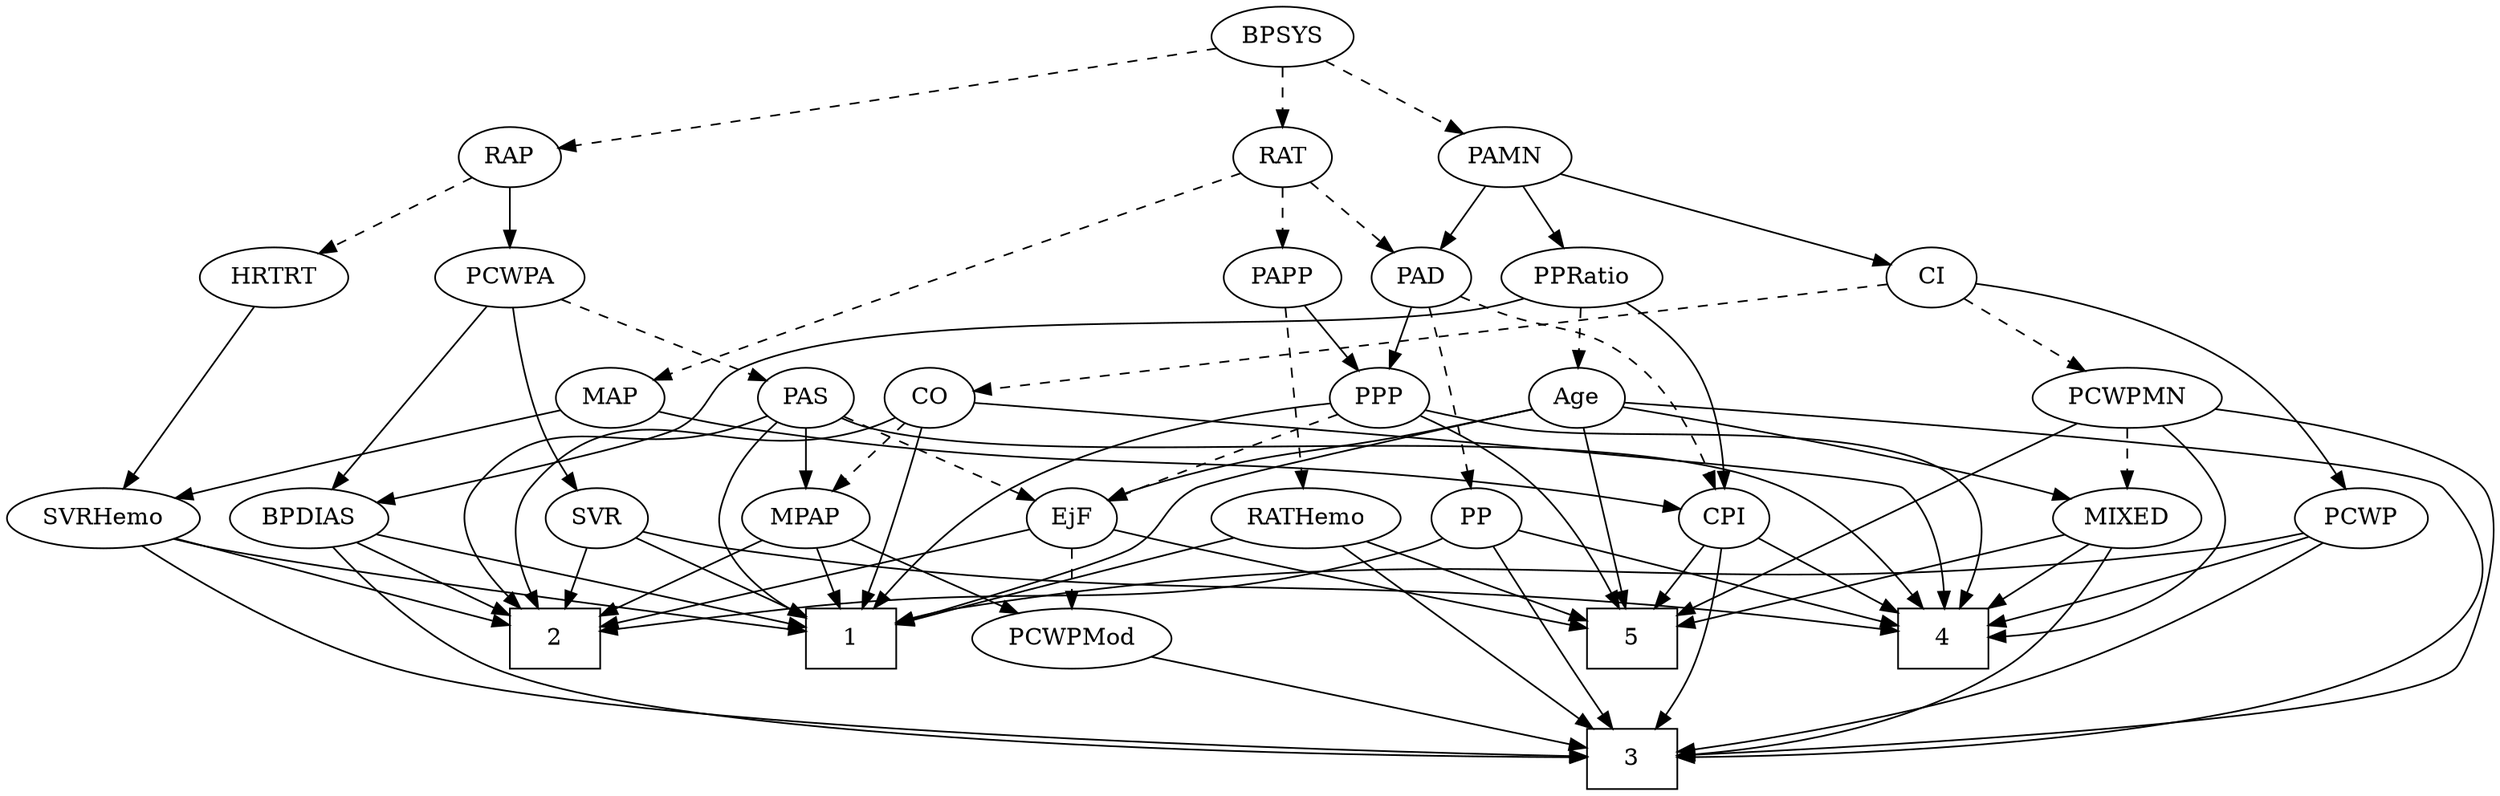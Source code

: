 strict digraph {
	graph [bb="0,0,1367.3,468"];
	node [label="\N"];
	1	[height=0.5,
		pos="963.22,90",
		shape=box,
		width=0.75];
	2	[height=0.5,
		pos="762.22,90",
		shape=box,
		width=0.75];
	3	[height=0.5,
		pos="427.22,18",
		shape=box,
		width=0.75];
	4	[height=0.5,
		pos="410.22,90",
		shape=box,
		width=0.75];
	5	[height=0.5,
		pos="212.22,90",
		shape=box,
		width=0.75];
	Age	[height=0.5,
		pos="393.22,234",
		width=0.75];
	Age -> 1	[pos="e,949.21,108.06 419.77,229.92 449.74,226.46 499.97,220.71 543.22,216 619.63,207.67 819.19,215.78 887.22,180 890.93,178.05 921.48,\
141.58 942.69,115.94",
		style=solid];
	Age -> 3	[pos="e,400.13,19.606 366.47,231.21 284.68,225.46 42.061,206.31 19.219,180 8.7292,167.92 11.925,158.24 19.219,144 44.187,95.257 68.717,\
93.186 119.22,72 211.49,33.289 330.67,22.847 390.09,20.034",
		style=solid];
	Age -> 5	[pos="e,202.57,108.27 366.96,229.79 318.65,223.28 218.73,206.83 198.22,180 184.71,162.33 190.53,136.83 198.37,117.65",
		style=solid];
	EjF	[height=0.5,
		pos="613.22,162",
		width=0.75];
	Age -> EjF	[pos="e,592.14,173.64 418.33,227.13 454.15,218.45 521.7,200.95 577.22,180 579.06,179.3 580.94,178.55 582.82,177.77",
		style=solid];
	MIXED	[height=0.5,
		pos="68.219,162",
		width=1.1193];
	Age -> MIXED	[pos="e,103.8,170.66 367.99,227.57 313.26,215.78 183,187.72 113.59,172.77",
		style=solid];
	EjF -> 2	[pos="e,735.1,103.74 634.57,150.97 658.35,139.8 697.22,121.54 725.83,108.1",
		style=solid];
	EjF -> 5	[pos="e,239.44,93.893 592.7,150.03 587.74,147.74 582.38,145.56 577.22,144 516.27,125.63 329.83,103.83 249.59,95.002",
		style=solid];
	PCWPMod	[height=0.5,
		pos="613.22,90",
		width=1.4443];
	EjF -> PCWPMod	[pos="e,613.22,108.1 613.22,143.7 613.22,135.98 613.22,126.71 613.22,118.11",
		style=dashed];
	RAP	[height=0.5,
		pos="858.22,378",
		width=0.77632];
	PCWPA	[height=0.5,
		pos="858.22,306",
		width=1.1555];
	RAP -> PCWPA	[pos="e,858.22,324.1 858.22,359.7 858.22,351.98 858.22,342.71 858.22,334.11",
		style=solid];
	HRTRT	[height=0.5,
		pos="983.22,306",
		width=1.1013];
	RAP -> HRTRT	[pos="e,959.01,320.56 878.58,365.6 897.92,354.77 927.32,338.3 950.04,325.58",
		style=dashed];
	MIXED -> 3	[pos="e,399.85,20.516 82.639,145.1 101.92,124.86 138.13,90.338 176.22,72 246.84,38.002 338.98,25.701 389.68,21.332",
		style=solid];
	MIXED -> 4	[pos="e,382.98,94.869 99.444,150.45 106.86,148.15 114.78,145.85 122.22,144 211.22,121.89 317.78,104.63 372.97,96.355",
		style=solid];
	MIXED -> 5	[pos="e,185,104.23 94.631,148.16 117.38,137.1 150.45,121.03 175.73,108.74",
		style=solid];
	MPAP	[height=0.5,
		pos="731.22,162",
		width=0.97491];
	MPAP -> 1	[pos="e,935.88,99.25 760.6,152.13 802.75,139.42 880.33,116.01 926.29,102.14",
		style=solid];
	MPAP -> 2	[pos="e,754.57,108.28 738.72,144.05 742.25,136.09 746.54,126.41 750.48,117.51",
		style=solid];
	MPAP -> PCWPMod	[pos="e,638.17,105.8 709.02,147.83 691.54,137.46 666.88,122.83 646.95,111.01",
		style=solid];
	BPSYS	[height=0.5,
		pos="662.22,450",
		width=1.0471];
	BPSYS -> RAP	[pos="e,834.24,387.56 691.56,438.52 727.25,425.78 787.33,404.32 824.78,390.94",
		style=dashed];
	PAMN	[height=0.5,
		pos="491.22,378",
		width=1.011];
	BPSYS -> PAMN	[pos="e,518.5,390.17 634.36,437.6 605.38,425.73 559.84,407.09 527.93,394.03",
		style=dashed];
	RAT	[height=0.5,
		pos="662.22,378",
		width=0.75827];
	BPSYS -> RAT	[pos="e,662.22,396.1 662.22,431.7 662.22,423.98 662.22,414.71 662.22,406.11",
		style=dashed];
	PAD	[height=0.5,
		pos="534.22,306",
		width=0.79437];
	CPI	[height=0.5,
		pos="267.22,162",
		width=0.75];
	PAD -> CPI	[pos="e,287.86,173.63 524.07,289.16 510.29,268.99 483.73,234.53 452.22,216 393.5,181.46 367.47,202.66 303.22,180 301.31,179.33 299.37,\
178.59 297.43,177.8",
		style=dashed];
	PP	[height=0.5,
		pos="541.22,162",
		width=0.75];
	PAD -> PP	[pos="e,540.37,180.19 535.06,287.87 536.26,263.67 538.45,219.21 539.87,190.39",
		style=dashed];
	PPP	[height=0.5,
		pos="579.22,234",
		width=0.75];
	PAD -> PPP	[pos="e,569.05,250.82 544.43,289.12 550.07,280.34 557.19,269.26 563.52,259.42",
		style=solid];
	CO	[height=0.5,
		pos="651.22,234",
		width=0.75];
	CO -> 1	[pos="e,968.04,108.2 671.73,221.98 676.69,219.7 682.05,217.52 687.22,216 745.49,198.82 916.92,224.56 958.22,180 973.29,163.74 973.06,137.81 \
969.93,118.12",
		style=solid];
	CO -> 2	[pos="e,734.95,105.07 654.98,216.12 659.88,197.04 669.93,165.82 687.22,144 697.78,130.67 712.55,119.25 726.2,110.46",
		style=solid];
	CO -> 4	[pos="e,417.59,108.22 630.19,222.23 625.35,219.99 620.16,217.77 615.22,216 553.52,193.9 526.14,217.25 472.22,180 449.48,164.29 432.44,\
137.35 422.03,117.21",
		style=solid];
	CO -> MPAP	[pos="e,714.06,178.01 667.02,219.17 678.26,209.34 693.58,195.93 706.43,184.69",
		style=dashed];
	PAS	[height=0.5,
		pos="803.22,234",
		width=0.75];
	PAS -> 1	[pos="e,978.74,108.2 829.58,229.69 877.54,223.08 975.99,206.53 996.22,180 1010.6,161.13 998.37,135.34 984.92,116.38",
		style=solid];
	PAS -> 2	[pos="e,767.2,108.27 798.35,216.15 791.36,191.94 778.4,147.05 770.05,118.13",
		style=solid];
	PAS -> 4	[pos="e,430.29,108.06 782.7,222 777.75,219.71 772.39,217.54 767.22,216 654.55,182.52 610.12,233.02 505.22,180 485.3,169.93 486.37,159.4 \
470.22,144 459.88,134.14 448.17,123.65 437.85,114.63",
		style=solid];
	PAS -> EjF	[pos="e,637.26,170.37 782.07,222.54 777.23,220.28 772.09,217.98 767.22,216 726.45,199.42 678.33,183.41 646.86,173.4",
		style=dashed];
	PAS -> MPAP	[pos="e,747.02,178.36 788.65,218.83 778.83,209.29 765.68,196.5 754.43,185.57",
		style=solid];
	PAMN -> PAD	[pos="e,524.4,322.99 501.41,360.41 506.68,351.83 513.22,341.19 519.07,331.67",
		style=solid];
	PPRatio	[height=0.5,
		pos="448.22,306",
		width=1.1013];
	PAMN -> PPRatio	[pos="e,458.34,323.47 481.03,360.41 475.83,351.95 469.41,341.49 463.62,332.08",
		style=solid];
	CI	[height=0.5,
		pos="351.22,306",
		width=0.75];
	PAMN -> CI	[pos="e,372.48,317.63 466.51,364.65 442.85,352.81 407.08,334.93 381.66,322.22",
		style=solid];
	RATHemo	[height=0.5,
		pos="1097.2,162",
		width=1.3721];
	RATHemo -> 1	[pos="e,990.3,105.14 1070.1,146.83 1049.8,136.21 1021.7,121.55 999.44,109.92",
		style=solid];
	RATHemo -> 3	[pos="e,454.37,19.256 1084.8,144.42 1067.9,123.44 1035.8,88.118 999.22,72 902.73,29.506 575.46,21.052 464.42,19.396",
		style=solid];
	RATHemo -> 5	[pos="e,239.42,94.144 1049.7,157.01 1007.1,153.47 943.02,148.22 887.22,144 659.31,126.78 601.91,127.93 374.22,108 331.39,104.25 282.29,\
98.958 249.47,95.278",
		style=solid];
	CPI -> 3	[pos="e,401.82,36.227 280.58,146.12 297.29,127.85 327.11,96.299 355.22,72 367.24,61.609 381.16,51.052 393.54,42.125",
		style=solid];
	CPI -> 4	[pos="e,383.16,104.24 288.32,150.67 310.84,139.65 346.92,121.98 374,108.73",
		style=solid];
	CPI -> 5	[pos="e,225.68,108.13 255.29,145.81 248.47,137.14 239.76,126.05 231.96,116.12",
		style=solid];
	RAT -> PAD	[pos="e,555.26,318.51 641.94,365.91 621.03,354.47 588.19,336.52 564.27,323.43",
		style=dashed];
	MAP	[height=0.5,
		pos="727.22,234",
		width=0.84854];
	RAT -> MAP	[pos="e,710.8,249.68 663.34,359.76 665.11,341.19 669.66,311.19 681.22,288 686.85,276.7 695.47,265.86 703.72,256.97",
		style=dashed];
	PAPP	[height=0.5,
		pos="722.22,306",
		width=0.88464];
	RAT -> PAPP	[pos="e,708.81,322.64 675.24,361.81 683.07,352.67 693.21,340.85 702.06,330.52",
		style=dashed];
	SVR	[height=0.5,
		pos="850.22,162",
		width=0.77632];
	SVR -> 1	[pos="e,936.02,107.85 869.64,148.97 885.44,139.18 908.16,125.11 927.26,113.28",
		style=solid];
	SVR -> 2	[pos="e,783.82,108.18 833.25,147.5 821.48,138.14 805.49,125.42 791.66,114.42",
		style=solid];
	SVR -> 4	[pos="e,437.35,94.198 824.64,154.68 810.19,151.24 791.76,147.07 775.22,144 656,121.87 513.43,103.48 447.3,95.404",
		style=solid];
	PCWPMod -> 3	[pos="e,454.47,29.256 579.1,76.161 546.46,63.875 497.37,45.4 463.9,32.803",
		style=solid];
	PCWPA -> PAS	[pos="e,815.15,250.19 845.46,288.76 838.32,279.68 829.3,268.19 821.43,258.18",
		style=dashed];
	PCWPA -> SVR	[pos="e,851.19,180.19 857.25,287.87 855.89,263.67 853.39,219.21 851.76,190.39",
		style=solid];
	BPDIAS	[height=0.5,
		pos="1207.2,162",
		width=1.1735];
	PCWPA -> BPDIAS	[pos="e,1196.3,179.42 894.13,296.74 906.78,293.89 921.11,290.73 934.22,288 1017.1,270.76 1046.8,292.31 1121.2,252 1149.8,236.51 1174.7,\
208.22 1190.2,187.68",
		style=solid];
	PCWPMN	[height=0.5,
		pos="68.219,234",
		width=1.3902];
	PCWPMN -> 3	[pos="e,400.16,19.389 43.903,218.05 31.311,208.81 17.152,195.73 10.219,180 -9.975,134.19 2.2047,102.09 42.219,72 96.642,31.082 304.56,\
21.74 390.11,19.619",
		style=solid];
	PCWPMN -> 4	[pos="e,382.92,97.169 91.731,218.08 122.73,198.91 179.41,165.53 231.22,144 278.82,124.22 336.37,108.56 373.13,99.537",
		style=solid];
	PCWPMN -> 5	[pos="e,185.1,94.412 48.826,217.36 28.29,198.9 1.1462,167.71 19.219,144 38.042,119.31 124.62,103.27 175.2,95.827",
		style=solid];
	PCWPMN -> MIXED	[pos="e,68.219,180.1 68.219,215.7 68.219,207.98 68.219,198.71 68.219,190.11",
		style=dashed];
	SVRHemo	[height=0.5,
		pos="1317.2,162",
		width=1.3902];
	SVRHemo -> 1	[pos="e,990.25,94.905 1280.2,149.71 1273,147.68 1265.4,145.67 1258.2,144 1166.3,122.57 1056.6,104.91 1000.4,96.429",
		style=solid];
	SVRHemo -> 2	[pos="e,789.23,93.822 1281,149.48 1273.5,147.41 1265.6,145.46 1258.2,144 1246.9,141.79 912.94,106.76 799.5,94.896",
		style=solid];
	SVRHemo -> 3	[pos="e,454.49,20.094 1289.3,146.82 1247.6,126.36 1166.1,89.146 1092.2,72 971.34,43.94 586.9,25.721 464.81,20.528",
		style=solid];
	BPDIAS -> 1	[pos="e,990.36,98.065 1175.1,150.25 1168.6,148.12 1161.7,145.95 1155.2,144 1101.6,127.84 1038.9,110.9 1000.2,100.65",
		style=solid];
	BPDIAS -> 2	[pos="e,789.45,94.018 1175.9,149.73 1169.1,147.59 1162,145.55 1155.2,144 1087.8,128.57 884.15,104.72 799.62,95.163",
		style=solid];
	BPDIAS -> 3	[pos="e,454.45,19.93 1186,146.23 1155.1,125.57 1095.2,88.724 1038.2,72 929.62,40.108 579.96,24.633 464.56,20.303",
		style=solid];
	MAP -> CPI	[pos="e,287.69,174.16 704.37,221.87 698.87,219.58 692.93,217.44 687.22,216 521.03,173.98 468.55,225.28 303.22,180 301.27,179.47 299.3,\
178.83 297.33,178.13",
		style=solid];
	MAP -> SVRHemo	[pos="e,1281.3,174.63 750.05,221.78 755.55,219.5 761.5,217.38 767.22,216 979.88,164.51 1042.8,218.5 1258.2,180 1262.6,179.22 1267.1,178.24 \
1271.6,177.16",
		style=solid];
	PP -> 2	[pos="e,735.12,97.297 562.29,150.35 567.13,148.1 572.3,145.85 577.22,144 627.38,125.11 687.32,109.09 725.09,99.75",
		style=solid];
	PP -> 3	[pos="e,441.1,36.288 529.02,145.8 509.57,121.58 471.33,73.942 447.65,44.451",
		style=solid];
	PP -> 4	[pos="e,437.36,105.5 520.75,150.06 500.84,139.42 470.18,123.04 446.19,110.22",
		style=solid];
	PPP -> 1	[pos="e,960.05,108.29 599.71,221.93 604.67,219.65 610.04,217.49 615.22,216 680.82,197.18 864.64,219.6 920.22,180 940.66,165.43 951.78,\
138.45 957.56,118",
		style=solid];
	PPP -> 4	[pos="e,410.34,108.29 554.31,226.86 517.4,217.29 450.74,198.03 434.22,180 418.89,163.28 413.18,137.79 411.13,118.36",
		style=solid];
	PPP -> 5	[pos="e,210.59,108.15 552.68,229.79 473.38,220.1 242.99,191.09 231.22,180 214.65,164.38 210.71,138.15 210.44,118.2",
		style=solid];
	PPP -> EjF	[pos="e,605.14,179.63 587.1,216.76 591.12,208.49 596.11,198.23 600.64,188.9",
		style=dashed];
	PPRatio -> Age	[pos="e,405.15,250.19 435.46,288.76 428.32,279.68 419.3,268.19 411.43,258.18",
		style=dashed];
	PPRatio -> CPI	[pos="e,288.29,173.65 449.44,287.91 449.89,268.05 447.45,235.51 429.22,216 389.46,173.44 357.73,200.5 303.22,180 301.38,179.31 299.5,178.56 \
297.61,177.77",
		style=solid];
	PPRatio -> BPDIAS	[pos="e,1175.5,173.9 477.09,293.54 483.32,291.42 489.92,289.42 496.22,288 645.72,254.18 688,277.07 839.22,252 981.32,228.44 1016.4,218.42 \
1155.2,180 1158.6,179.06 1162.1,178.03 1165.6,176.97",
		style=solid];
	PCWP	[height=0.5,
		pos="347.22,162",
		width=0.97491];
	PCWP -> 1	[pos="e,936.17,94.074 381.22,157.14 487.87,145.02 815.34,107.8 926.14,95.214",
		style=solid];
	PCWP -> 3	[pos="e,405.57,36.169 349.84,143.92 353.27,125.22 360.52,94.852 374.22,72 380.53,61.468 389.39,51.5 398.06,43.11",
		style=solid];
	PCWP -> 4	[pos="e,394.5,108.46 361.2,145.46 368.98,136.82 378.85,125.85 387.69,116.03",
		style=solid];
	CI -> CO	[pos="e,630.67,245.89 373.92,296.04 381.83,293.17 390.83,290.17 399.22,288 493.45,263.66 522.33,281.06 615.22,252 617.15,251.4 619.11,\
250.71 621.06,249.96",
		style=dashed];
	CI -> PCWPMN	[pos="e,108.55,244.98 326.1,298.79 279.59,287.28 179.24,262.46 118.34,247.4",
		style=dashed];
	CI -> PCWP	[pos="e,347.7,180.19 350.74,287.87 350.05,263.67 348.8,219.21 347.99,190.39",
		style=solid];
	PAPP -> RATHemo	[pos="e,1064.2,175.51 747.99,295.24 811.55,271.17 976.27,208.8 1054.6,179.13",
		style=dashed];
	PAPP -> PPP	[pos="e,600.63,245.48 698.93,293.6 674.68,281.73 636.59,263.08 609.9,250.02",
		style=solid];
	HRTRT -> SVRHemo	[pos="e,1299.8,178.92 1020.9,299.96 1064.2,293.17 1136.9,278.73 1194.2,252 1231.2,234.76 1268.4,205.84 1292.1,185.66",
		style=solid];
}
